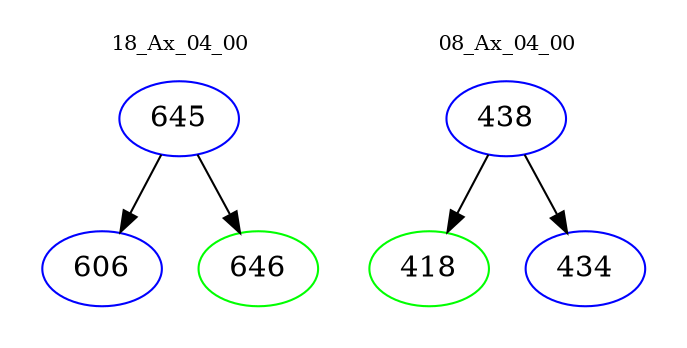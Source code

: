 digraph{
subgraph cluster_0 {
color = white
label = "18_Ax_04_00";
fontsize=10;
T0_645 [label="645", color="blue"]
T0_645 -> T0_606 [color="black"]
T0_606 [label="606", color="blue"]
T0_645 -> T0_646 [color="black"]
T0_646 [label="646", color="green"]
}
subgraph cluster_1 {
color = white
label = "08_Ax_04_00";
fontsize=10;
T1_438 [label="438", color="blue"]
T1_438 -> T1_418 [color="black"]
T1_418 [label="418", color="green"]
T1_438 -> T1_434 [color="black"]
T1_434 [label="434", color="blue"]
}
}
